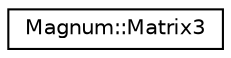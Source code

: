 digraph "圖形化之類別階層"
{
  edge [fontname="Helvetica",fontsize="10",labelfontname="Helvetica",labelfontsize="10"];
  node [fontname="Helvetica",fontsize="10",shape=record];
  rankdir="LR";
  Node1 [label="Magnum::Matrix3",height=0.2,width=0.4,color="black", fillcolor="white", style="filled",URL="$class_magnum_1_1_matrix3.html"];
}

